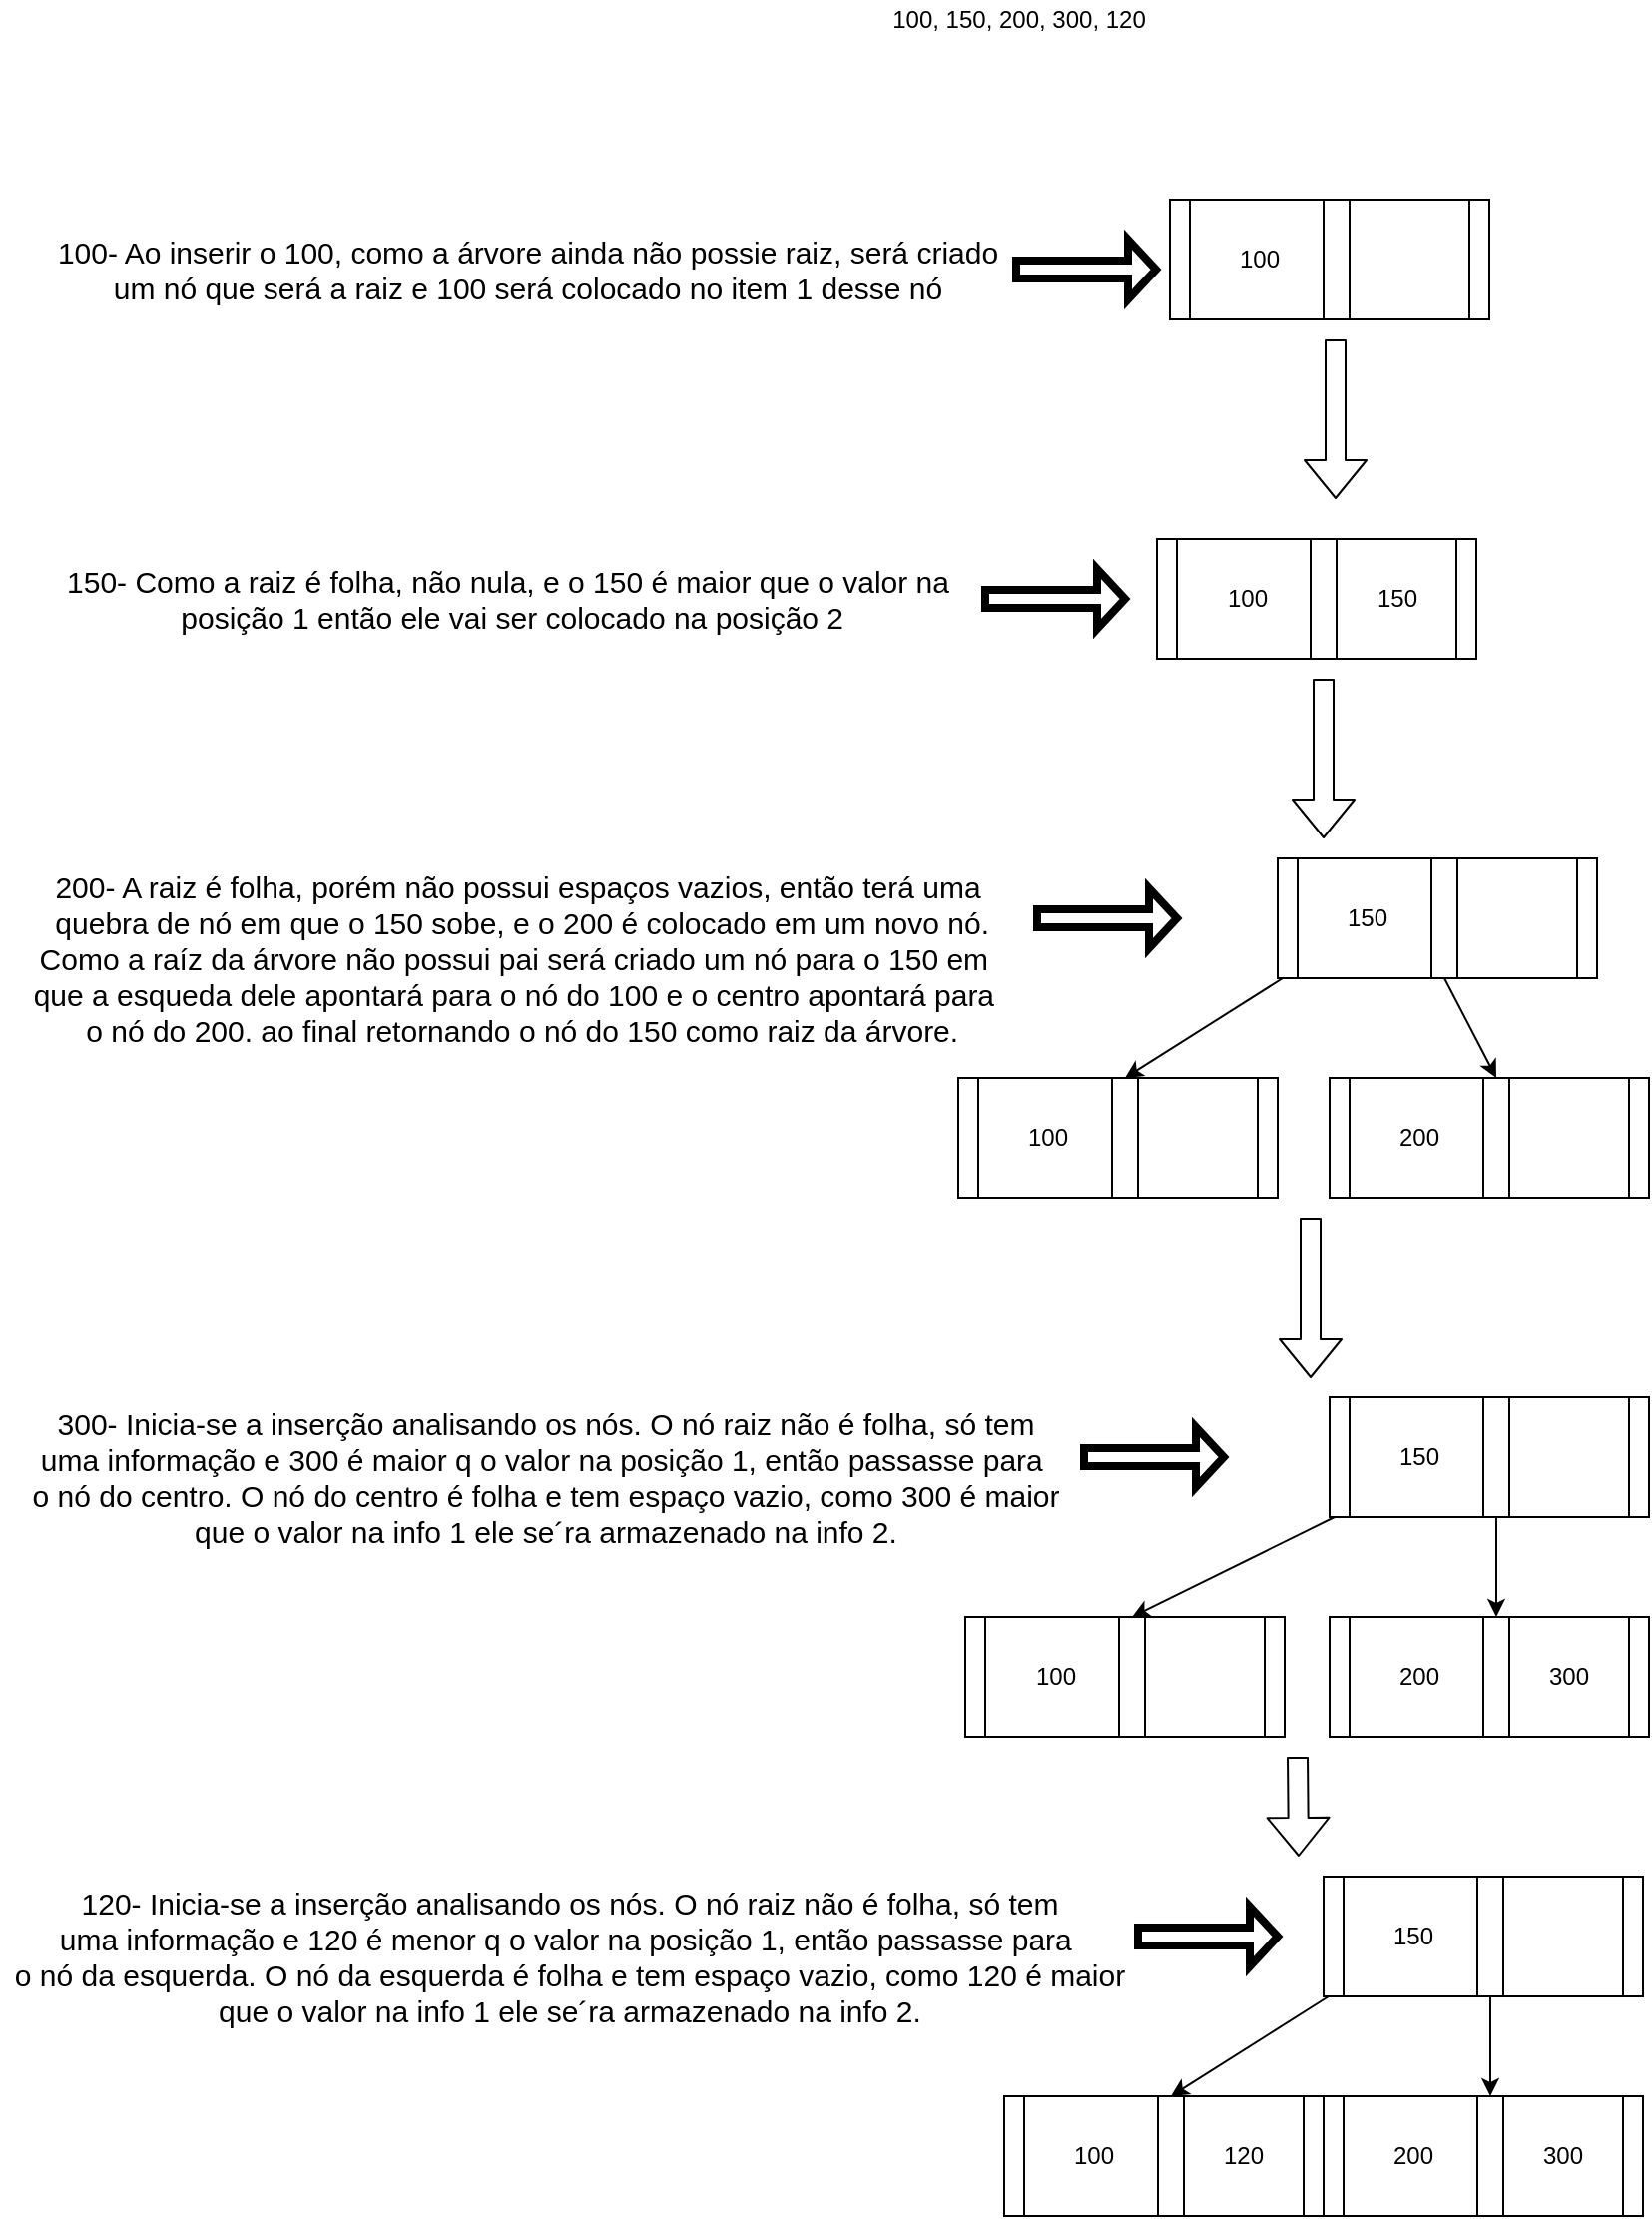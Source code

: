 <mxfile>
    <diagram id="GxbLij2EjVwnV86i-2Z7" name="Page-1">
        <mxGraphModel dx="989" dy="615" grid="1" gridSize="10" guides="1" tooltips="1" connect="1" arrows="1" fold="1" page="1" pageScale="1" pageWidth="827" pageHeight="1169" math="0" shadow="0">
            <root>
                <mxCell id="0"/>
                <mxCell id="1" parent="0"/>
                <mxCell id="19" value="" style="edgeStyle=none;html=1;" parent="1" source="20" target="22" edge="1">
                    <mxGeometry relative="1" as="geometry"/>
                </mxCell>
                <mxCell id="20" value="100" style="rounded=0;whiteSpace=wrap;html=1;" parent="1" vertex="1">
                    <mxGeometry x="514" y="1070" width="70" height="60" as="geometry"/>
                </mxCell>
                <mxCell id="34" value="" style="edgeStyle=none;html=1;" parent="1" source="21" target="24" edge="1">
                    <mxGeometry relative="1" as="geometry"/>
                </mxCell>
                <mxCell id="21" value="" style="rounded=0;whiteSpace=wrap;html=1;" parent="1" vertex="1">
                    <mxGeometry x="581" y="1070" width="13" height="60" as="geometry"/>
                </mxCell>
                <mxCell id="22" value="" style="whiteSpace=wrap;html=1;rounded=0;" parent="1" vertex="1">
                    <mxGeometry x="504" y="1070" width="10" height="60" as="geometry"/>
                </mxCell>
                <mxCell id="23" value="120" style="whiteSpace=wrap;html=1;" parent="1" vertex="1">
                    <mxGeometry x="594" y="1070" width="60" height="60" as="geometry"/>
                </mxCell>
                <mxCell id="24" value="" style="whiteSpace=wrap;html=1;" parent="1" vertex="1">
                    <mxGeometry x="654" y="1070" width="10" height="60" as="geometry"/>
                </mxCell>
                <mxCell id="27" value="&lt;span dir=&quot;ltr&quot; style=&quot;padding: 0px ; margin: 0px ; color: rgba(0 , 0 , 0 , 0) ; position: absolute ; cursor: text ; transform-origin: 0% 0% ; background-color: rgb(255 , 255 , 255) ; left: 72.246px ; top: 341.476px ; font-size: 11.961px ; font-family: sans-serif ; transform: scalex(0.893)&quot;&gt;100, 150, 200, 300, 120&lt;/span&gt;&lt;div&gt;&lt;span dir=&quot;ltr&quot; style=&quot;padding: 0px ; margin: 0px ; color: rgba(0 , 0 , 0 , 0) ; position: absolute ; cursor: text ; transform-origin: 0% 0% ; background-color: rgb(255 , 255 , 255) ; left: 72.246px ; top: 341.476px ; font-size: 11.961px ; font-family: sans-serif ; transform: scalex(0.893)&quot;&gt;100, 150, 200, 300, 120&lt;/span&gt;&lt;div&gt;&lt;span dir=&quot;ltr&quot; style=&quot;padding: 0px ; margin: 0px ; color: rgba(0 , 0 , 0 , 0) ; position: absolute ; cursor: text ; transform-origin: 0% 0% ; background-color: rgb(255 , 255 , 255) ; left: 72.246px ; top: 341.476px ; font-size: 11.961px ; font-family: sans-serif ; transform: scalex(0.893)&quot;&gt;100, 150, 200, 300, 120&lt;/span&gt;&lt;div&gt;&lt;span dir=&quot;ltr&quot; style=&quot;padding: 0px ; margin: 0px ; color: rgba(0 , 0 , 0 , 0) ; position: absolute ; cursor: text ; transform-origin: 0% 0% ; background-color: rgb(255 , 255 , 255) ; left: 72.246px ; top: 341.476px ; font-size: 11.961px ; font-family: sans-serif ; transform: scalex(0.893)&quot;&gt;100, 150, 200, 300, 120&lt;/span&gt;&lt;div&gt;&lt;span dir=&quot;ltr&quot; style=&quot;padding: 0px ; margin: 0px ; color: rgba(0 , 0 , 0 , 0) ; position: absolute ; cursor: text ; transform-origin: 0% 0% ; background-color: rgb(255 , 255 , 255) ; left: 72.246px ; top: 341.476px ; font-size: 11.961px ; font-family: sans-serif ; transform: scalex(0.893)&quot;&gt;100, 150, 200, 300, 120&lt;/span&gt;&lt;div&gt;&lt;span dir=&quot;ltr&quot; style=&quot;padding: 0px ; margin: 0px ; color: rgba(0 , 0 , 0 , 0) ; position: absolute ; cursor: text ; transform-origin: 0% 0% ; background-color: rgb(255 , 255 , 255) ; left: 72.246px ; top: 341.476px ; font-size: 11.961px ; font-family: sans-serif ; transform: scalex(0.893)&quot;&gt;100, 150, 200, 300, 120&lt;/span&gt;&lt;div&gt;&lt;span dir=&quot;ltr&quot; style=&quot;padding: 0px ; margin: 0px ; color: rgba(0 , 0 , 0 , 0) ; position: absolute ; cursor: text ; transform-origin: 0% 0% ; background-color: rgb(255 , 255 , 255) ; left: 72.246px ; top: 341.476px ; font-size: 11.961px ; font-family: sans-serif ; transform: scalex(0.893)&quot;&gt;100, 150, 200, 300, 120&lt;/span&gt;&lt;div&gt;&lt;span dir=&quot;ltr&quot; style=&quot;padding: 0px ; margin: 0px ; color: rgba(0 , 0 , 0 , 0) ; position: absolute ; cursor: text ; transform-origin: 0% 0% ; background-color: rgb(255 , 255 , 255) ; left: 72.246px ; top: 341.476px ; font-size: 11.961px ; font-family: sans-serif ; transform: scalex(0.893)&quot;&gt;100, 150, 200, 300, 120&lt;/span&gt;&lt;div&gt;100, 150, 200, 300, 120&lt;/div&gt;&lt;span class=&quot;markedContent&quot; style=&quot;padding: 0px ; margin: 0px ; color: rgba(0 , 0 , 0 , 0) ; position: absolute ; cursor: text ; transform-origin: 0% 0% ; font-family: &amp;#34;arial&amp;#34; ; font-size: 16px ; background-color: rgb(255 , 255 , 255)&quot;&gt;&lt;/span&gt;&lt;/div&gt;&lt;span class=&quot;markedContent&quot; style=&quot;padding: 0px ; margin: 0px ; color: rgba(0 , 0 , 0 , 0) ; position: absolute ; cursor: text ; transform-origin: 0% 0% ; font-family: &amp;#34;arial&amp;#34; ; font-size: 16px ; background-color: rgb(255 , 255 , 255)&quot;&gt;&lt;/span&gt;&lt;/div&gt;&lt;span class=&quot;markedContent&quot; style=&quot;padding: 0px ; margin: 0px ; color: rgba(0 , 0 , 0 , 0) ; position: absolute ; cursor: text ; transform-origin: 0% 0% ; font-family: &amp;#34;arial&amp;#34; ; font-size: 16px ; background-color: rgb(255 , 255 , 255)&quot;&gt;&lt;/span&gt;&lt;/div&gt;&lt;span class=&quot;markedContent&quot; style=&quot;padding: 0px ; margin: 0px ; color: rgba(0 , 0 , 0 , 0) ; position: absolute ; cursor: text ; transform-origin: 0% 0% ; font-family: &amp;#34;arial&amp;#34; ; font-size: 16px ; background-color: rgb(255 , 255 , 255)&quot;&gt;&lt;/span&gt;&lt;/div&gt;&lt;span class=&quot;markedContent&quot; style=&quot;padding: 0px ; margin: 0px ; color: rgba(0 , 0 , 0 , 0) ; position: absolute ; cursor: text ; transform-origin: 0% 0% ; font-family: &amp;#34;arial&amp;#34; ; font-size: 16px ; background-color: rgb(255 , 255 , 255)&quot;&gt;&lt;/span&gt;&lt;/div&gt;&lt;span class=&quot;markedContent&quot; style=&quot;padding: 0px ; margin: 0px ; color: rgba(0 , 0 , 0 , 0) ; position: absolute ; cursor: text ; transform-origin: 0% 0% ; font-family: &amp;#34;arial&amp;#34; ; font-size: 16px ; background-color: rgb(255 , 255 , 255)&quot;&gt;&lt;/span&gt;&lt;/div&gt;&lt;span class=&quot;markedContent&quot; style=&quot;padding: 0px ; margin: 0px ; color: rgba(0 , 0 , 0 , 0) ; position: absolute ; cursor: text ; transform-origin: 0% 0% ; font-family: &amp;#34;arial&amp;#34; ; font-size: 16px ; background-color: rgb(255 , 255 , 255)&quot;&gt;&lt;/span&gt;&lt;/div&gt;&lt;span class=&quot;markedContent&quot; style=&quot;padding: 0px ; margin: 0px ; color: rgba(0 , 0 , 0 , 0) ; position: absolute ; cursor: text ; transform-origin: 0% 0% ; font-family: &amp;#34;arial&amp;#34; ; font-size: 16px ; background-color: rgb(255 , 255 , 255)&quot;&gt;&lt;/span&gt;" style="text;html=1;align=center;verticalAlign=middle;resizable=0;points=[];autosize=1;strokeColor=none;fillColor=none;" parent="1" vertex="1">
                    <mxGeometry x="440.5" y="20" width="140" height="20" as="geometry"/>
                </mxCell>
                <mxCell id="28" value="" style="edgeStyle=none;html=1;" parent="1" source="29" target="31" edge="1">
                    <mxGeometry relative="1" as="geometry"/>
                </mxCell>
                <mxCell id="29" value="200" style="rounded=0;whiteSpace=wrap;html=1;" parent="1" vertex="1">
                    <mxGeometry x="674" y="1070" width="70" height="60" as="geometry"/>
                </mxCell>
                <mxCell id="30" value="" style="rounded=0;whiteSpace=wrap;html=1;" parent="1" vertex="1">
                    <mxGeometry x="741" y="1070" width="13" height="60" as="geometry"/>
                </mxCell>
                <mxCell id="31" value="" style="whiteSpace=wrap;html=1;rounded=0;" parent="1" vertex="1">
                    <mxGeometry x="664" y="1070" width="10" height="60" as="geometry"/>
                </mxCell>
                <mxCell id="32" value="300" style="whiteSpace=wrap;html=1;" parent="1" vertex="1">
                    <mxGeometry x="754" y="1070" width="60" height="60" as="geometry"/>
                </mxCell>
                <mxCell id="33" value="" style="whiteSpace=wrap;html=1;" parent="1" vertex="1">
                    <mxGeometry x="814" y="1070" width="10" height="60" as="geometry"/>
                </mxCell>
                <mxCell id="35" value="" style="edgeStyle=none;html=1;" parent="1" source="36" target="38" edge="1">
                    <mxGeometry relative="1" as="geometry"/>
                </mxCell>
                <mxCell id="36" value="150" style="rounded=0;whiteSpace=wrap;html=1;" parent="1" vertex="1">
                    <mxGeometry x="674" y="960" width="70" height="60" as="geometry"/>
                </mxCell>
                <mxCell id="42" style="edgeStyle=none;html=1;exitX=0.5;exitY=1;exitDx=0;exitDy=0;entryX=0.5;entryY=0;entryDx=0;entryDy=0;" parent="1" source="37" target="30" edge="1">
                    <mxGeometry relative="1" as="geometry"/>
                </mxCell>
                <mxCell id="37" value="" style="rounded=0;whiteSpace=wrap;html=1;" parent="1" vertex="1">
                    <mxGeometry x="741" y="960" width="13" height="60" as="geometry"/>
                </mxCell>
                <mxCell id="41" style="edgeStyle=none;html=1;exitX=0.25;exitY=1;exitDx=0;exitDy=0;entryX=0.5;entryY=0;entryDx=0;entryDy=0;" parent="1" source="38" target="21" edge="1">
                    <mxGeometry relative="1" as="geometry"/>
                </mxCell>
                <mxCell id="38" value="" style="whiteSpace=wrap;html=1;rounded=0;" parent="1" vertex="1">
                    <mxGeometry x="664" y="960" width="10" height="60" as="geometry"/>
                </mxCell>
                <mxCell id="39" value="" style="whiteSpace=wrap;html=1;" parent="1" vertex="1">
                    <mxGeometry x="754" y="960" width="60" height="60" as="geometry"/>
                </mxCell>
                <mxCell id="40" value="" style="whiteSpace=wrap;html=1;" parent="1" vertex="1">
                    <mxGeometry x="814" y="960" width="10" height="60" as="geometry"/>
                </mxCell>
                <mxCell id="56" value="" style="edgeStyle=none;html=1;" parent="1" source="57" target="61" edge="1">
                    <mxGeometry relative="1" as="geometry"/>
                </mxCell>
                <mxCell id="57" value="100" style="rounded=0;whiteSpace=wrap;html=1;" parent="1" vertex="1">
                    <mxGeometry x="597" y="120" width="70" height="60" as="geometry"/>
                </mxCell>
                <mxCell id="59" value="" style="rounded=0;whiteSpace=wrap;html=1;" parent="1" vertex="1">
                    <mxGeometry x="664" y="120" width="13" height="60" as="geometry"/>
                </mxCell>
                <mxCell id="61" value="" style="whiteSpace=wrap;html=1;rounded=0;" parent="1" vertex="1">
                    <mxGeometry x="587" y="120" width="10" height="60" as="geometry"/>
                </mxCell>
                <mxCell id="62" value="" style="whiteSpace=wrap;html=1;" parent="1" vertex="1">
                    <mxGeometry x="677" y="120" width="60" height="60" as="geometry"/>
                </mxCell>
                <mxCell id="63" value="" style="whiteSpace=wrap;html=1;" parent="1" vertex="1">
                    <mxGeometry x="737" y="120" width="10" height="60" as="geometry"/>
                </mxCell>
                <mxCell id="64" value="" style="shape=flexArrow;endArrow=classic;html=1;" parent="1" edge="1">
                    <mxGeometry width="50" height="50" relative="1" as="geometry">
                        <mxPoint x="670" y="190" as="sourcePoint"/>
                        <mxPoint x="670" y="270" as="targetPoint"/>
                    </mxGeometry>
                </mxCell>
                <mxCell id="78" value="" style="edgeStyle=none;html=1;" parent="1" source="79" target="83" edge="1">
                    <mxGeometry relative="1" as="geometry"/>
                </mxCell>
                <mxCell id="79" value="100" style="rounded=0;whiteSpace=wrap;html=1;" parent="1" vertex="1">
                    <mxGeometry x="590.5" y="290" width="70" height="60" as="geometry"/>
                </mxCell>
                <mxCell id="81" value="" style="rounded=0;whiteSpace=wrap;html=1;" parent="1" vertex="1">
                    <mxGeometry x="657.5" y="290" width="13" height="60" as="geometry"/>
                </mxCell>
                <mxCell id="83" value="" style="whiteSpace=wrap;html=1;rounded=0;" parent="1" vertex="1">
                    <mxGeometry x="580.5" y="290" width="10" height="60" as="geometry"/>
                </mxCell>
                <mxCell id="84" value="150" style="whiteSpace=wrap;html=1;" parent="1" vertex="1">
                    <mxGeometry x="670.5" y="290" width="60" height="60" as="geometry"/>
                </mxCell>
                <mxCell id="85" value="" style="whiteSpace=wrap;html=1;" parent="1" vertex="1">
                    <mxGeometry x="730.5" y="290" width="10" height="60" as="geometry"/>
                </mxCell>
                <mxCell id="88" value="" style="shape=flexArrow;endArrow=classic;html=1;" parent="1" edge="1">
                    <mxGeometry width="50" height="50" relative="1" as="geometry">
                        <mxPoint x="664" y="360" as="sourcePoint"/>
                        <mxPoint x="664" y="440" as="targetPoint"/>
                    </mxGeometry>
                </mxCell>
                <mxCell id="89" value="" style="edgeStyle=none;html=1;" parent="1" source="90" target="93" edge="1">
                    <mxGeometry relative="1" as="geometry"/>
                </mxCell>
                <mxCell id="90" value="100" style="rounded=0;whiteSpace=wrap;html=1;" parent="1" vertex="1">
                    <mxGeometry x="491" y="560" width="70" height="60" as="geometry"/>
                </mxCell>
                <mxCell id="91" value="" style="edgeStyle=none;html=1;" parent="1" source="92" target="95" edge="1">
                    <mxGeometry relative="1" as="geometry"/>
                </mxCell>
                <mxCell id="92" value="" style="rounded=0;whiteSpace=wrap;html=1;" parent="1" vertex="1">
                    <mxGeometry x="558" y="560" width="13" height="60" as="geometry"/>
                </mxCell>
                <mxCell id="93" value="" style="whiteSpace=wrap;html=1;rounded=0;" parent="1" vertex="1">
                    <mxGeometry x="481" y="560" width="10" height="60" as="geometry"/>
                </mxCell>
                <mxCell id="94" value="" style="whiteSpace=wrap;html=1;" parent="1" vertex="1">
                    <mxGeometry x="571" y="560" width="60" height="60" as="geometry"/>
                </mxCell>
                <mxCell id="95" value="" style="whiteSpace=wrap;html=1;" parent="1" vertex="1">
                    <mxGeometry x="631" y="560" width="10" height="60" as="geometry"/>
                </mxCell>
                <mxCell id="96" value="" style="edgeStyle=none;html=1;" parent="1" source="97" target="99" edge="1">
                    <mxGeometry relative="1" as="geometry"/>
                </mxCell>
                <mxCell id="97" value="200" style="rounded=0;whiteSpace=wrap;html=1;" parent="1" vertex="1">
                    <mxGeometry x="677" y="560" width="70" height="60" as="geometry"/>
                </mxCell>
                <mxCell id="98" value="" style="rounded=0;whiteSpace=wrap;html=1;" parent="1" vertex="1">
                    <mxGeometry x="744" y="560" width="13" height="60" as="geometry"/>
                </mxCell>
                <mxCell id="99" value="" style="whiteSpace=wrap;html=1;rounded=0;" parent="1" vertex="1">
                    <mxGeometry x="667" y="560" width="10" height="60" as="geometry"/>
                </mxCell>
                <mxCell id="100" value="" style="whiteSpace=wrap;html=1;" parent="1" vertex="1">
                    <mxGeometry x="757" y="560" width="60" height="60" as="geometry"/>
                </mxCell>
                <mxCell id="101" value="" style="whiteSpace=wrap;html=1;" parent="1" vertex="1">
                    <mxGeometry x="817" y="560" width="10" height="60" as="geometry"/>
                </mxCell>
                <mxCell id="102" value="" style="edgeStyle=none;html=1;" parent="1" source="103" target="107" edge="1">
                    <mxGeometry relative="1" as="geometry"/>
                </mxCell>
                <mxCell id="103" value="150" style="rounded=0;whiteSpace=wrap;html=1;" parent="1" vertex="1">
                    <mxGeometry x="651" y="450" width="70" height="60" as="geometry"/>
                </mxCell>
                <mxCell id="104" style="edgeStyle=none;html=1;exitX=0.5;exitY=1;exitDx=0;exitDy=0;entryX=0.5;entryY=0;entryDx=0;entryDy=0;" parent="1" source="105" target="98" edge="1">
                    <mxGeometry relative="1" as="geometry"/>
                </mxCell>
                <mxCell id="105" value="" style="rounded=0;whiteSpace=wrap;html=1;" parent="1" vertex="1">
                    <mxGeometry x="718" y="450" width="13" height="60" as="geometry"/>
                </mxCell>
                <mxCell id="106" style="edgeStyle=none;html=1;exitX=0.25;exitY=1;exitDx=0;exitDy=0;entryX=0.5;entryY=0;entryDx=0;entryDy=0;" parent="1" source="107" target="92" edge="1">
                    <mxGeometry relative="1" as="geometry"/>
                </mxCell>
                <mxCell id="107" value="" style="whiteSpace=wrap;html=1;rounded=0;" parent="1" vertex="1">
                    <mxGeometry x="641" y="450" width="10" height="60" as="geometry"/>
                </mxCell>
                <mxCell id="108" value="" style="whiteSpace=wrap;html=1;" parent="1" vertex="1">
                    <mxGeometry x="731" y="450" width="60" height="60" as="geometry"/>
                </mxCell>
                <mxCell id="109" value="" style="whiteSpace=wrap;html=1;" parent="1" vertex="1">
                    <mxGeometry x="791" y="450" width="10" height="60" as="geometry"/>
                </mxCell>
                <mxCell id="110" value="" style="edgeStyle=none;html=1;" parent="1" source="111" target="114" edge="1">
                    <mxGeometry relative="1" as="geometry"/>
                </mxCell>
                <mxCell id="111" value="100" style="rounded=0;whiteSpace=wrap;html=1;" parent="1" vertex="1">
                    <mxGeometry x="494.5" y="830" width="70" height="60" as="geometry"/>
                </mxCell>
                <mxCell id="112" value="" style="edgeStyle=none;html=1;" parent="1" source="113" target="116" edge="1">
                    <mxGeometry relative="1" as="geometry"/>
                </mxCell>
                <mxCell id="113" value="" style="rounded=0;whiteSpace=wrap;html=1;" parent="1" vertex="1">
                    <mxGeometry x="561.5" y="830" width="13" height="60" as="geometry"/>
                </mxCell>
                <mxCell id="114" value="" style="whiteSpace=wrap;html=1;rounded=0;" parent="1" vertex="1">
                    <mxGeometry x="484.5" y="830" width="10" height="60" as="geometry"/>
                </mxCell>
                <mxCell id="115" value="" style="whiteSpace=wrap;html=1;" parent="1" vertex="1">
                    <mxGeometry x="574.5" y="830" width="60" height="60" as="geometry"/>
                </mxCell>
                <mxCell id="116" value="" style="whiteSpace=wrap;html=1;" parent="1" vertex="1">
                    <mxGeometry x="634.5" y="830" width="10" height="60" as="geometry"/>
                </mxCell>
                <mxCell id="117" value="" style="edgeStyle=none;html=1;" parent="1" source="118" target="120" edge="1">
                    <mxGeometry relative="1" as="geometry"/>
                </mxCell>
                <mxCell id="118" value="200" style="rounded=0;whiteSpace=wrap;html=1;" parent="1" vertex="1">
                    <mxGeometry x="677" y="830" width="70" height="60" as="geometry"/>
                </mxCell>
                <mxCell id="119" value="" style="rounded=0;whiteSpace=wrap;html=1;" parent="1" vertex="1">
                    <mxGeometry x="744" y="830" width="13" height="60" as="geometry"/>
                </mxCell>
                <mxCell id="120" value="" style="whiteSpace=wrap;html=1;rounded=0;" parent="1" vertex="1">
                    <mxGeometry x="667" y="830" width="10" height="60" as="geometry"/>
                </mxCell>
                <mxCell id="121" value="300" style="whiteSpace=wrap;html=1;" parent="1" vertex="1">
                    <mxGeometry x="757" y="830" width="60" height="60" as="geometry"/>
                </mxCell>
                <mxCell id="122" value="" style="whiteSpace=wrap;html=1;" parent="1" vertex="1">
                    <mxGeometry x="817" y="830" width="10" height="60" as="geometry"/>
                </mxCell>
                <mxCell id="123" value="" style="edgeStyle=none;html=1;" parent="1" source="124" target="128" edge="1">
                    <mxGeometry relative="1" as="geometry"/>
                </mxCell>
                <mxCell id="124" value="150" style="rounded=0;whiteSpace=wrap;html=1;" parent="1" vertex="1">
                    <mxGeometry x="677" y="720" width="70" height="60" as="geometry"/>
                </mxCell>
                <mxCell id="125" style="edgeStyle=none;html=1;exitX=0.5;exitY=1;exitDx=0;exitDy=0;entryX=0.5;entryY=0;entryDx=0;entryDy=0;" parent="1" source="126" target="119" edge="1">
                    <mxGeometry relative="1" as="geometry"/>
                </mxCell>
                <mxCell id="126" value="" style="rounded=0;whiteSpace=wrap;html=1;" parent="1" vertex="1">
                    <mxGeometry x="744" y="720" width="13" height="60" as="geometry"/>
                </mxCell>
                <mxCell id="127" style="edgeStyle=none;html=1;exitX=0.25;exitY=1;exitDx=0;exitDy=0;entryX=0.5;entryY=0;entryDx=0;entryDy=0;" parent="1" source="128" target="113" edge="1">
                    <mxGeometry relative="1" as="geometry"/>
                </mxCell>
                <mxCell id="128" value="" style="whiteSpace=wrap;html=1;rounded=0;" parent="1" vertex="1">
                    <mxGeometry x="667" y="720" width="10" height="60" as="geometry"/>
                </mxCell>
                <mxCell id="129" value="" style="whiteSpace=wrap;html=1;" parent="1" vertex="1">
                    <mxGeometry x="757" y="720" width="60" height="60" as="geometry"/>
                </mxCell>
                <mxCell id="130" value="" style="whiteSpace=wrap;html=1;" parent="1" vertex="1">
                    <mxGeometry x="817" y="720" width="10" height="60" as="geometry"/>
                </mxCell>
                <mxCell id="131" value="" style="shape=flexArrow;endArrow=classic;html=1;" parent="1" edge="1">
                    <mxGeometry width="50" height="50" relative="1" as="geometry">
                        <mxPoint x="657.5" y="630" as="sourcePoint"/>
                        <mxPoint x="657.5" y="710" as="targetPoint"/>
                    </mxGeometry>
                </mxCell>
                <mxCell id="132" value="" style="shape=flexArrow;endArrow=classic;html=1;" parent="1" edge="1">
                    <mxGeometry width="50" height="50" relative="1" as="geometry">
                        <mxPoint x="651" y="900" as="sourcePoint"/>
                        <mxPoint x="651.5" y="950" as="targetPoint"/>
                    </mxGeometry>
                </mxCell>
                <mxCell id="134" value="&lt;font style=&quot;font-size: 15px&quot;&gt;100- Ao inserir o 100, como a árvore ainda não possie raiz, será criado &lt;br&gt;um nó que será a raiz e 100 será colocado no item 1 desse nó&lt;/font&gt;" style="text;html=1;align=center;verticalAlign=middle;resizable=0;points=[];autosize=1;strokeColor=none;fillColor=none;strokeWidth=4;" vertex="1" parent="1">
                    <mxGeometry x="20" y="135" width="490" height="40" as="geometry"/>
                </mxCell>
                <mxCell id="135" value="" style="shape=singleArrow;whiteSpace=wrap;html=1;fontSize=15;strokeWidth=4;" vertex="1" parent="1">
                    <mxGeometry x="510" y="140" width="70" height="30" as="geometry"/>
                </mxCell>
                <mxCell id="136" value="150- Como a raiz é folha, não nula, e o 150 é maior que o valor na&lt;br&gt;&amp;nbsp;posição 1 então ele vai ser colocado na posição 2" style="text;html=1;align=center;verticalAlign=middle;resizable=0;points=[];autosize=1;strokeColor=none;fillColor=none;fontSize=15;" vertex="1" parent="1">
                    <mxGeometry x="24.5" y="300" width="460" height="40" as="geometry"/>
                </mxCell>
                <mxCell id="137" value="" style="shape=singleArrow;whiteSpace=wrap;html=1;fontSize=15;strokeWidth=4;" vertex="1" parent="1">
                    <mxGeometry x="494.5" y="305" width="70" height="30" as="geometry"/>
                </mxCell>
                <mxCell id="138" value="200- A raiz é folha, porém não possui espaços vazios, então terá uma&lt;br&gt;&amp;nbsp;quebra de nó em que o 150 sobe, e o 200 é colocado em um novo nó.&lt;br&gt;Como a raíz da árvore não possui pai será criado um nó para o 150 em&amp;nbsp;&lt;br&gt;que a esqueda dele apontará para o nó do 100 e o centro apontará para&amp;nbsp;&lt;br&gt;&amp;nbsp;o nó do 200. ao final retornando o nó do 150 como raiz da árvore.&lt;span style=&quot;color: rgba(0 , 0 , 0 , 0) ; font-family: monospace ; font-size: 0px&quot;&gt;%3CmxGraphModel%3E%3Croot%3E%3CmxCell%20id%3D%220%22%2F%3E%3CmxCell%20id%3D%221%22%20parent%3D%220%22%2F%3E%3CmxCell%20id%3D%222%22%20value%3D%22%22%20style%3D%22shape%3DsingleArrow%3BwhiteSpace%3Dwrap%3Bhtml%3D1%3BfontSize%3D15%3BstrokeWidth%3D4%3B%22%20vertex%3D%221%22%20parent%3D%221%22%3E%3CmxGeometry%20x%3D%22510%22%20y%3D%22140%22%20width%3D%2270%22%20height%3D%2230%22%20as%3D%22geometry%22%2F%3E%3C%2FmxCell%3E%3C%2Froot%3E%3C%2FmxGraphModel%3E&lt;/span&gt;" style="text;html=1;align=center;verticalAlign=middle;resizable=0;points=[];autosize=1;strokeColor=none;fillColor=none;fontSize=15;" vertex="1" parent="1">
                    <mxGeometry x="10" y="450" width="500" height="100" as="geometry"/>
                </mxCell>
                <mxCell id="139" value="" style="shape=singleArrow;whiteSpace=wrap;html=1;fontSize=15;strokeWidth=4;" vertex="1" parent="1">
                    <mxGeometry x="520.5" y="465" width="70" height="30" as="geometry"/>
                </mxCell>
                <mxCell id="140" value="300- Inicia-se a inserção analisando os nós. O nó raiz não é folha, só tem&lt;br&gt;uma informação e 300 é maior q o valor na posição 1, então passasse para&amp;nbsp;&lt;br&gt;o nó do centro. O nó do centro é folha e tem espaço vazio, como 300 é maior&lt;br&gt;que o valor na info 1 ele se´ra armazenado na info 2." style="text;html=1;align=center;verticalAlign=middle;resizable=0;points=[];autosize=1;strokeColor=none;fillColor=none;fontSize=15;" vertex="1" parent="1">
                    <mxGeometry x="9" y="720" width="530" height="80" as="geometry"/>
                </mxCell>
                <mxCell id="141" value="120- Inicia-se a inserção analisando os nós. O nó raiz não é folha, só tem&lt;br&gt;uma informação e 120 é menor q o valor na posição 1, então passasse para&amp;nbsp;&lt;br&gt;o nó da esquerda. O nó da esquerda é folha e tem espaço vazio, como 120 é maior&lt;br&gt;que o valor na info 1 ele se´ra armazenado na info 2." style="text;html=1;align=center;verticalAlign=middle;resizable=0;points=[];autosize=1;strokeColor=none;fillColor=none;fontSize=15;" vertex="1" parent="1">
                    <mxGeometry x="1" y="960" width="570" height="80" as="geometry"/>
                </mxCell>
                <mxCell id="142" value="" style="shape=singleArrow;whiteSpace=wrap;html=1;fontSize=15;strokeWidth=4;" vertex="1" parent="1">
                    <mxGeometry x="544" y="735" width="70" height="30" as="geometry"/>
                </mxCell>
                <mxCell id="143" value="" style="shape=singleArrow;whiteSpace=wrap;html=1;fontSize=15;strokeWidth=4;" vertex="1" parent="1">
                    <mxGeometry x="571" y="975" width="70" height="30" as="geometry"/>
                </mxCell>
            </root>
        </mxGraphModel>
    </diagram>
</mxfile>